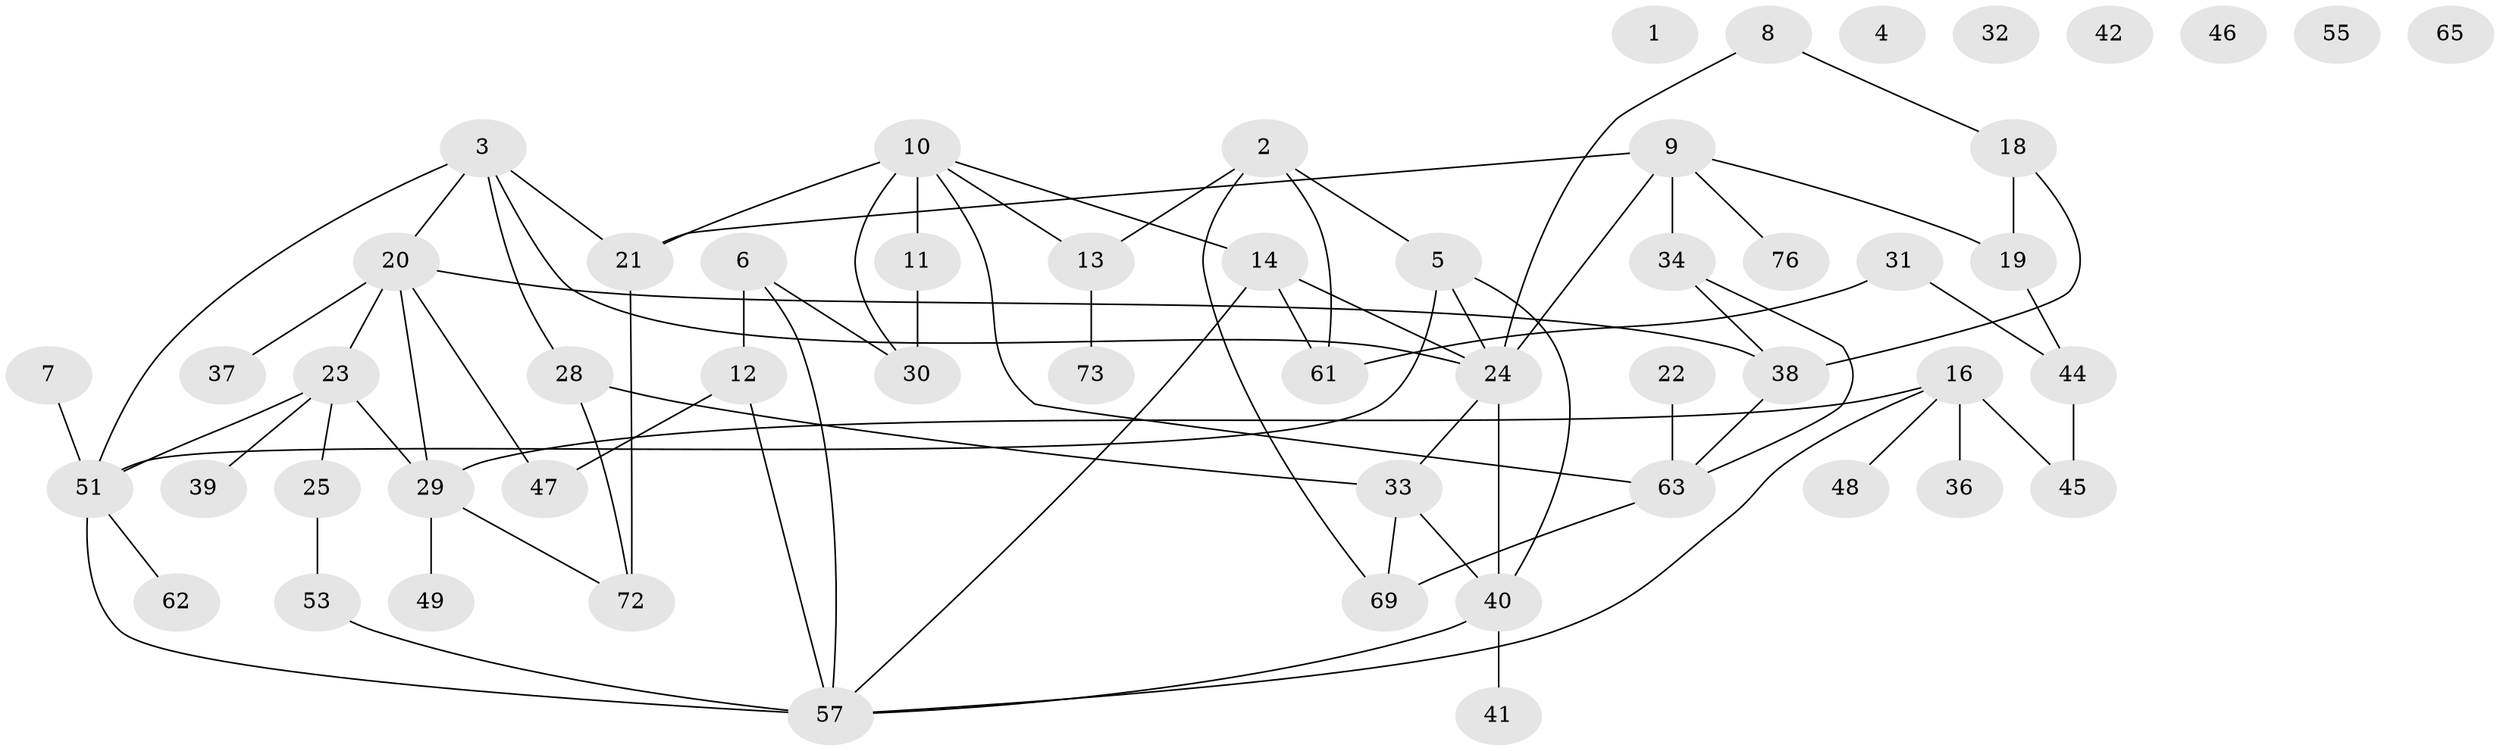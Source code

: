 // original degree distribution, {0: 0.08333333333333333, 3: 0.30952380952380953, 4: 0.17857142857142858, 1: 0.16666666666666666, 2: 0.19047619047619047, 5: 0.047619047619047616, 6: 0.023809523809523808}
// Generated by graph-tools (version 1.1) at 2025/41/03/06/25 10:41:21]
// undirected, 55 vertices, 76 edges
graph export_dot {
graph [start="1"]
  node [color=gray90,style=filled];
  1;
  2 [super="+17"];
  3 [super="+78"];
  4;
  5 [super="+15"];
  6 [super="+50"];
  7;
  8;
  9 [super="+27"];
  10 [super="+58"];
  11;
  12 [super="+82"];
  13 [super="+43"];
  14 [super="+81"];
  16 [super="+74"];
  18 [super="+77"];
  19 [super="+79"];
  20 [super="+64"];
  21 [super="+26"];
  22 [super="+59"];
  23 [super="+71"];
  24 [super="+54"];
  25 [super="+67"];
  28 [super="+84"];
  29 [super="+68"];
  30 [super="+56"];
  31;
  32;
  33 [super="+35"];
  34;
  36;
  37;
  38 [super="+52"];
  39;
  40 [super="+75"];
  41;
  42;
  44 [super="+83"];
  45;
  46;
  47;
  48;
  49;
  51 [super="+60"];
  53;
  55;
  57 [super="+70"];
  61 [super="+80"];
  62;
  63 [super="+66"];
  65;
  69;
  72;
  73;
  76;
  2 -- 61;
  2 -- 69;
  2 -- 13;
  2 -- 5;
  3 -- 20;
  3 -- 24;
  3 -- 51;
  3 -- 28;
  3 -- 21;
  5 -- 24;
  5 -- 40;
  5 -- 51;
  6 -- 57;
  6 -- 30;
  6 -- 12;
  7 -- 51;
  8 -- 18;
  8 -- 24;
  9 -- 24;
  9 -- 34;
  9 -- 19;
  9 -- 76;
  9 -- 21;
  10 -- 14;
  10 -- 21 [weight=2];
  10 -- 11;
  10 -- 13;
  10 -- 63;
  10 -- 30;
  11 -- 30;
  12 -- 57;
  12 -- 47;
  13 -- 73;
  14 -- 57;
  14 -- 61;
  14 -- 24 [weight=2];
  16 -- 36;
  16 -- 48;
  16 -- 29;
  16 -- 57;
  16 -- 45;
  18 -- 19;
  18 -- 38;
  19 -- 44;
  20 -- 23;
  20 -- 37;
  20 -- 38 [weight=2];
  20 -- 47;
  20 -- 29;
  21 -- 72;
  22 -- 63;
  23 -- 29;
  23 -- 51;
  23 -- 25;
  23 -- 39;
  24 -- 33;
  24 -- 40;
  25 -- 53;
  28 -- 33;
  28 -- 72;
  29 -- 49;
  29 -- 72;
  31 -- 61;
  31 -- 44;
  33 -- 40;
  33 -- 69;
  34 -- 38;
  34 -- 63;
  38 -- 63;
  40 -- 41;
  40 -- 57;
  44 -- 45;
  51 -- 62;
  51 -- 57;
  53 -- 57;
  63 -- 69;
}
